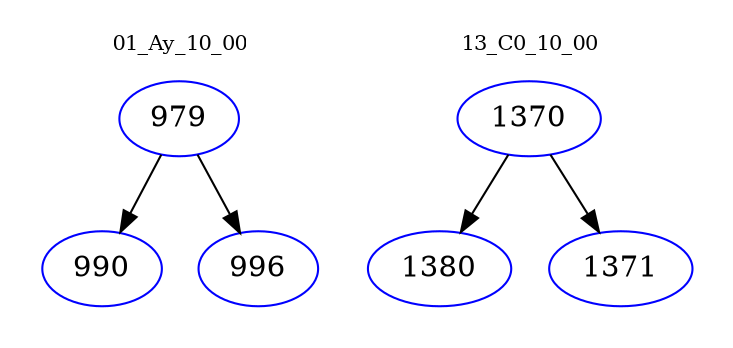 digraph{
subgraph cluster_0 {
color = white
label = "01_Ay_10_00";
fontsize=10;
T0_979 [label="979", color="blue"]
T0_979 -> T0_990 [color="black"]
T0_990 [label="990", color="blue"]
T0_979 -> T0_996 [color="black"]
T0_996 [label="996", color="blue"]
}
subgraph cluster_1 {
color = white
label = "13_C0_10_00";
fontsize=10;
T1_1370 [label="1370", color="blue"]
T1_1370 -> T1_1380 [color="black"]
T1_1380 [label="1380", color="blue"]
T1_1370 -> T1_1371 [color="black"]
T1_1371 [label="1371", color="blue"]
}
}
